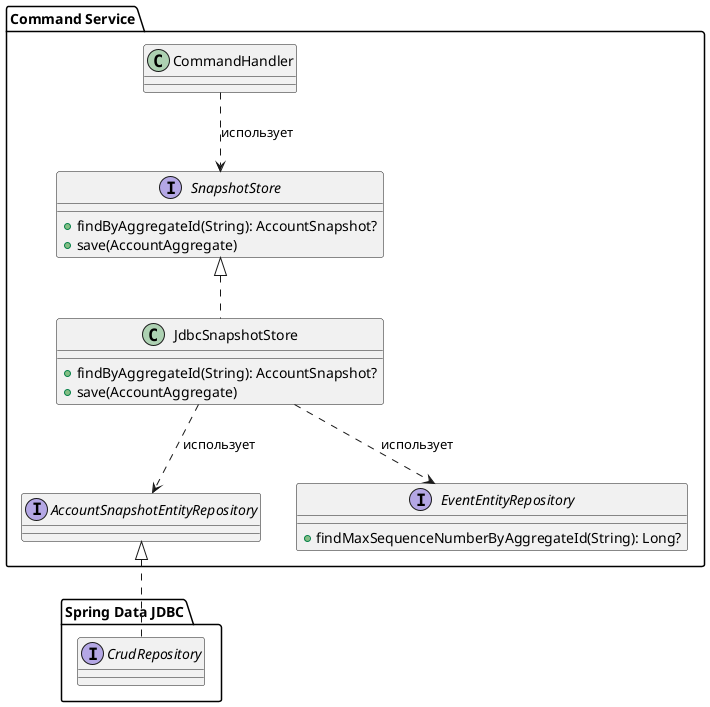@startuml

package "Command Service" {

class CommandHandler

interface SnapshotStore {
      + findByAggregateId(String): AccountSnapshot?
      + save(AccountAggregate)
}

class JdbcSnapshotStore {
  + findByAggregateId(String): AccountSnapshot?
  + save(AccountAggregate)
}

interface AccountSnapshotEntityRepository {
}

interface EventEntityRepository {
  + findMaxSequenceNumberByAggregateId(String): Long?
}
}

package "Spring Data JDBC" {
  interface CrudRepository
}

CommandHandler ..> SnapshotStore : использует
SnapshotStore <|.. JdbcSnapshotStore
JdbcSnapshotStore ..> AccountSnapshotEntityRepository : использует
JdbcSnapshotStore ..> EventEntityRepository : использует
AccountSnapshotEntityRepository <|.. CrudRepository
@enduml
